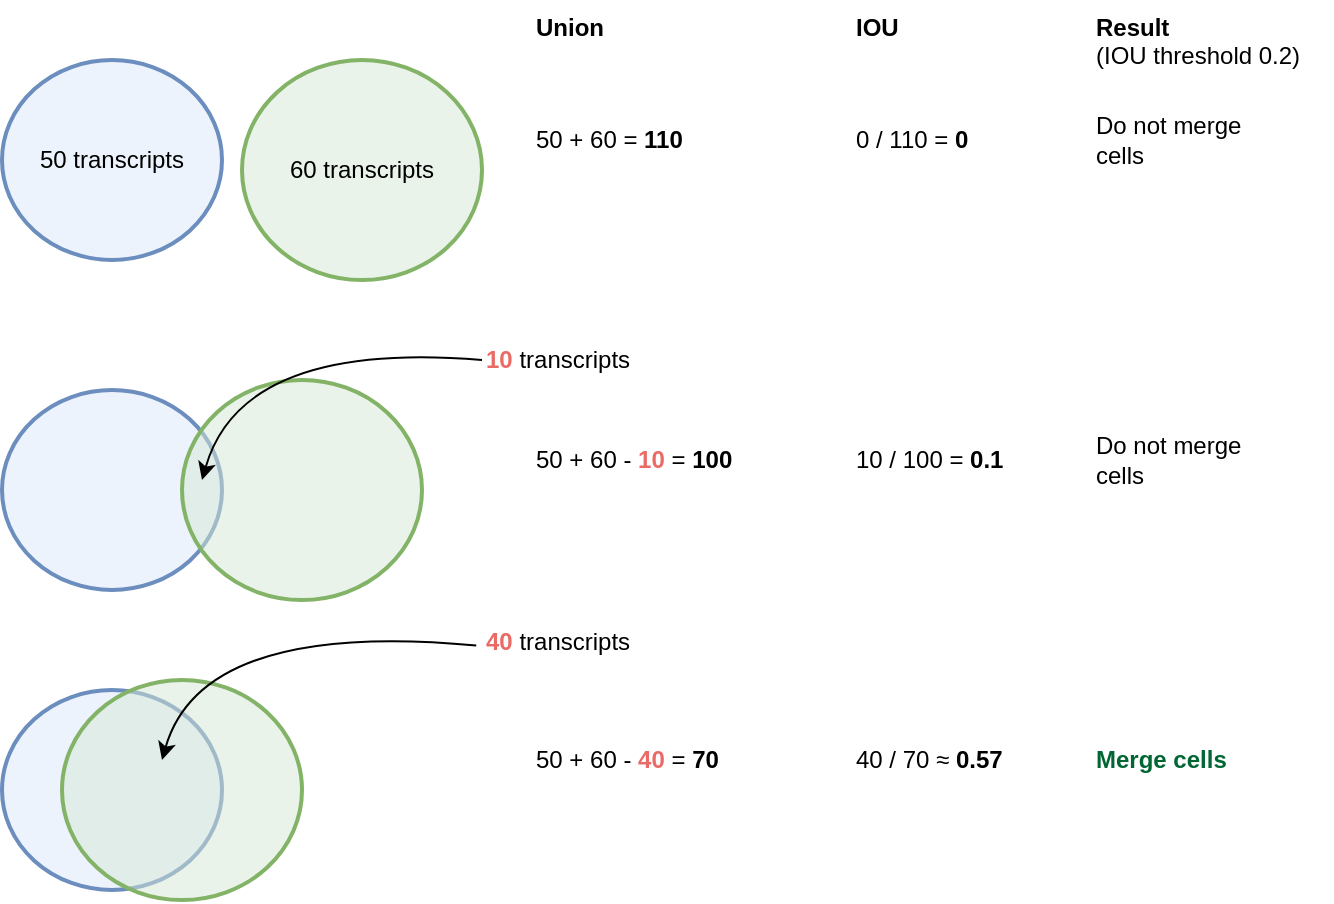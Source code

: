 <mxfile version="21.7.2" type="device">
  <diagram name="Page-1" id="Js5tg3YqXaWmPPMqZ-_D">
    <mxGraphModel dx="938" dy="1049" grid="1" gridSize="10" guides="1" tooltips="1" connect="1" arrows="1" fold="1" page="1" pageScale="1" pageWidth="850" pageHeight="1100" math="0" shadow="0">
      <root>
        <mxCell id="0" />
        <mxCell id="1" parent="0" />
        <mxCell id="FNXXeyAeAlv59N1Sj4fr-1" value="50 transcripts" style="ellipse;whiteSpace=wrap;html=1;fillColor=#dae8fc;strokeColor=#6c8ebf;fillOpacity=50;strokeWidth=2;" vertex="1" parent="1">
          <mxGeometry x="135" y="60" width="110" height="100" as="geometry" />
        </mxCell>
        <mxCell id="FNXXeyAeAlv59N1Sj4fr-7" value="60 transcripts" style="ellipse;whiteSpace=wrap;html=1;fillColor=#d5e8d4;strokeColor=#82b366;fillOpacity=50;strokeWidth=2;" vertex="1" parent="1">
          <mxGeometry x="255" y="60" width="120" height="110" as="geometry" />
        </mxCell>
        <mxCell id="FNXXeyAeAlv59N1Sj4fr-8" value="" style="ellipse;whiteSpace=wrap;html=1;fillColor=#dae8fc;strokeColor=#6c8ebf;fillOpacity=50;strokeWidth=2;" vertex="1" parent="1">
          <mxGeometry x="135" y="225" width="110" height="100" as="geometry" />
        </mxCell>
        <mxCell id="FNXXeyAeAlv59N1Sj4fr-9" value="" style="ellipse;whiteSpace=wrap;html=1;fillColor=#d5e8d4;strokeColor=#82b366;fillOpacity=50;strokeWidth=2;" vertex="1" parent="1">
          <mxGeometry x="225" y="220" width="120" height="110" as="geometry" />
        </mxCell>
        <mxCell id="FNXXeyAeAlv59N1Sj4fr-10" value="" style="ellipse;whiteSpace=wrap;html=1;fillColor=#dae8fc;strokeColor=#6c8ebf;fillOpacity=50;strokeWidth=2;" vertex="1" parent="1">
          <mxGeometry x="135" y="375" width="110" height="100" as="geometry" />
        </mxCell>
        <mxCell id="FNXXeyAeAlv59N1Sj4fr-11" value="" style="ellipse;whiteSpace=wrap;html=1;fillColor=#d5e8d4;strokeColor=#82b366;fillOpacity=50;strokeWidth=2;" vertex="1" parent="1">
          <mxGeometry x="165" y="370" width="120" height="110" as="geometry" />
        </mxCell>
        <mxCell id="FNXXeyAeAlv59N1Sj4fr-12" value="" style="endArrow=classic;html=1;curved=1;entryX=0.25;entryY=0.727;entryDx=0;entryDy=0;entryPerimeter=0;exitX=0;exitY=0.5;exitDx=0;exitDy=0;" edge="1" parent="1" source="FNXXeyAeAlv59N1Sj4fr-13">
          <mxGeometry width="50" height="50" relative="1" as="geometry">
            <mxPoint x="365" y="210" as="sourcePoint" />
            <mxPoint x="235" y="269.97" as="targetPoint" />
            <Array as="points">
              <mxPoint x="255" y="200" />
            </Array>
          </mxGeometry>
        </mxCell>
        <mxCell id="FNXXeyAeAlv59N1Sj4fr-13" value="&lt;b&gt;&lt;font color=&quot;#ea6b66&quot;&gt;10&lt;/font&gt;&lt;/b&gt; transcripts" style="rounded=0;whiteSpace=wrap;html=1;fillColor=none;strokeColor=none;align=left;" vertex="1" parent="1">
          <mxGeometry x="375" y="200" width="90" height="20" as="geometry" />
        </mxCell>
        <mxCell id="FNXXeyAeAlv59N1Sj4fr-14" value="" style="endArrow=classic;html=1;curved=1;entryX=0.25;entryY=0.727;entryDx=0;entryDy=0;entryPerimeter=0;exitX=-0.032;exitY=0.586;exitDx=0;exitDy=0;exitPerimeter=0;" edge="1" parent="1" source="FNXXeyAeAlv59N1Sj4fr-15">
          <mxGeometry width="50" height="50" relative="1" as="geometry">
            <mxPoint x="345" y="350" as="sourcePoint" />
            <mxPoint x="215" y="409.97" as="targetPoint" />
            <Array as="points">
              <mxPoint x="235" y="340" />
            </Array>
          </mxGeometry>
        </mxCell>
        <mxCell id="FNXXeyAeAlv59N1Sj4fr-15" value="&lt;font color=&quot;#ea6b66&quot;&gt;&lt;b&gt;40&lt;/b&gt;&lt;/font&gt; transcripts" style="rounded=0;whiteSpace=wrap;html=1;fillColor=none;strokeColor=none;align=left;" vertex="1" parent="1">
          <mxGeometry x="375" y="341" width="90" height="20" as="geometry" />
        </mxCell>
        <mxCell id="FNXXeyAeAlv59N1Sj4fr-16" value="50 + 60 = &lt;b&gt;110&lt;/b&gt;" style="rounded=0;whiteSpace=wrap;html=1;fillColor=none;strokeColor=none;align=left;" vertex="1" parent="1">
          <mxGeometry x="400" y="90" width="90" height="20" as="geometry" />
        </mxCell>
        <mxCell id="FNXXeyAeAlv59N1Sj4fr-17" value="&lt;b&gt;Union&lt;/b&gt;" style="rounded=0;whiteSpace=wrap;html=1;fillColor=none;strokeColor=none;align=left;verticalAlign=top;" vertex="1" parent="1">
          <mxGeometry x="400" y="30" width="90" height="20" as="geometry" />
        </mxCell>
        <mxCell id="FNXXeyAeAlv59N1Sj4fr-18" value="50 + 60 - &lt;font color=&quot;#ea6b66&quot;&gt;&lt;b&gt;10&lt;/b&gt;&lt;/font&gt; = &lt;b&gt;100&lt;/b&gt;" style="rounded=0;whiteSpace=wrap;html=1;fillColor=none;strokeColor=none;align=left;" vertex="1" parent="1">
          <mxGeometry x="400" y="250" width="120" height="20" as="geometry" />
        </mxCell>
        <mxCell id="FNXXeyAeAlv59N1Sj4fr-19" value="50 + 60 - &lt;font color=&quot;#ea6b66&quot;&gt;&lt;b&gt;40&lt;/b&gt;&lt;/font&gt; = &lt;b&gt;70&lt;/b&gt;" style="rounded=0;whiteSpace=wrap;html=1;fillColor=none;strokeColor=none;align=left;" vertex="1" parent="1">
          <mxGeometry x="400" y="400" width="120" height="20" as="geometry" />
        </mxCell>
        <mxCell id="FNXXeyAeAlv59N1Sj4fr-20" value="&lt;b&gt;IOU&lt;/b&gt;" style="rounded=0;whiteSpace=wrap;html=1;fillColor=none;strokeColor=none;align=left;verticalAlign=top;" vertex="1" parent="1">
          <mxGeometry x="560" y="30" width="90" height="20" as="geometry" />
        </mxCell>
        <mxCell id="FNXXeyAeAlv59N1Sj4fr-21" value="0 / 110 = &lt;b&gt;0&lt;/b&gt;" style="rounded=0;whiteSpace=wrap;html=1;fillColor=none;strokeColor=none;align=left;" vertex="1" parent="1">
          <mxGeometry x="560" y="90" width="90" height="20" as="geometry" />
        </mxCell>
        <mxCell id="FNXXeyAeAlv59N1Sj4fr-22" value="10 / 100 = &lt;b&gt;0.1&lt;/b&gt;" style="rounded=0;whiteSpace=wrap;html=1;fillColor=none;strokeColor=none;align=left;" vertex="1" parent="1">
          <mxGeometry x="560" y="250" width="90" height="20" as="geometry" />
        </mxCell>
        <mxCell id="FNXXeyAeAlv59N1Sj4fr-23" value="40 / 70&amp;nbsp;≈ &lt;b&gt;0.57&lt;/b&gt;" style="rounded=0;whiteSpace=wrap;html=1;fillColor=none;strokeColor=none;align=left;" vertex="1" parent="1">
          <mxGeometry x="560" y="400" width="90" height="20" as="geometry" />
        </mxCell>
        <mxCell id="FNXXeyAeAlv59N1Sj4fr-24" value="Do not merge cells" style="rounded=0;whiteSpace=wrap;html=1;fillColor=none;strokeColor=none;align=left;" vertex="1" parent="1">
          <mxGeometry x="680" y="90" width="90" height="20" as="geometry" />
        </mxCell>
        <mxCell id="FNXXeyAeAlv59N1Sj4fr-25" value="Do not merge cells" style="rounded=0;whiteSpace=wrap;html=1;fillColor=none;strokeColor=none;align=left;" vertex="1" parent="1">
          <mxGeometry x="680" y="250" width="90" height="20" as="geometry" />
        </mxCell>
        <mxCell id="FNXXeyAeAlv59N1Sj4fr-26" value="&lt;b&gt;&lt;font color=&quot;#006633&quot;&gt;Merge cells&lt;/font&gt;&lt;br&gt;&lt;/b&gt;" style="rounded=0;whiteSpace=wrap;html=1;fillColor=none;strokeColor=none;align=left;" vertex="1" parent="1">
          <mxGeometry x="680" y="400" width="90" height="20" as="geometry" />
        </mxCell>
        <mxCell id="FNXXeyAeAlv59N1Sj4fr-27" value="&lt;div&gt;&lt;b&gt;Result&lt;/b&gt;&lt;/div&gt;&lt;div&gt;(IOU threshold 0.2)&lt;b&gt;&lt;br&gt;&lt;/b&gt;&lt;/div&gt;" style="rounded=0;whiteSpace=wrap;html=1;fillColor=none;strokeColor=none;align=left;verticalAlign=top;" vertex="1" parent="1">
          <mxGeometry x="680" y="30" width="120" height="20" as="geometry" />
        </mxCell>
      </root>
    </mxGraphModel>
  </diagram>
</mxfile>

